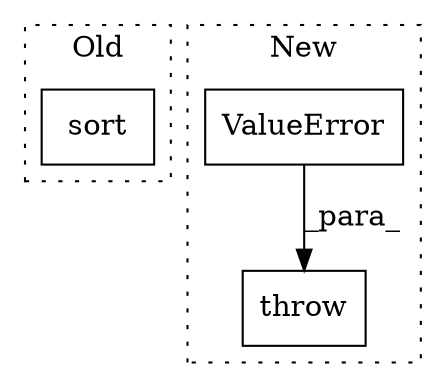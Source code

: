 digraph G {
subgraph cluster0 {
1 [label="sort" a="32" s="32812,32821" l="5,1" shape="box"];
label = "Old";
style="dotted";
}
subgraph cluster1 {
2 [label="ValueError" a="32" s="32843,32927" l="11,1" shape="box"];
3 [label="throw" a="53" s="32837" l="6" shape="box"];
label = "New";
style="dotted";
}
2 -> 3 [label="_para_"];
}